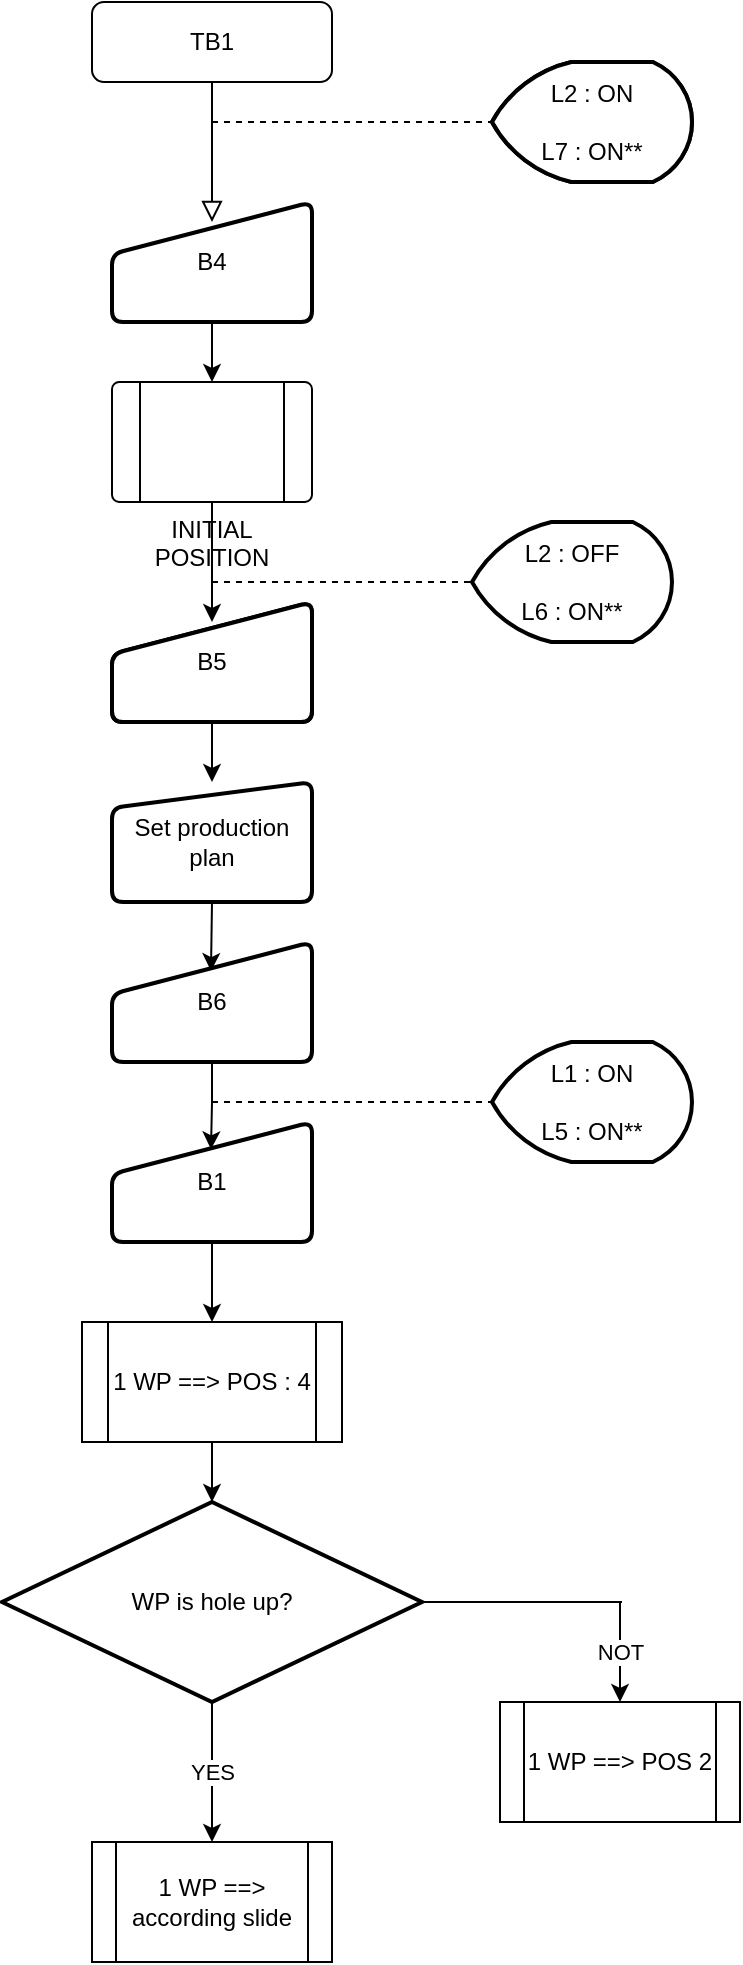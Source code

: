 <mxfile version="13.8.0" type="github">
  <diagram id="C5RBs43oDa-KdzZeNtuy" name="Page-1">
    <mxGraphModel dx="914" dy="527" grid="1" gridSize="10" guides="1" tooltips="1" connect="1" arrows="1" fold="1" page="1" pageScale="1" pageWidth="827" pageHeight="1169" math="0" shadow="0">
      <root>
        <mxCell id="WIyWlLk6GJQsqaUBKTNV-0" />
        <mxCell id="WIyWlLk6GJQsqaUBKTNV-1" parent="WIyWlLk6GJQsqaUBKTNV-0" />
        <mxCell id="WIyWlLk6GJQsqaUBKTNV-2" value="" style="rounded=0;html=1;jettySize=auto;orthogonalLoop=1;fontSize=11;endArrow=block;endFill=0;endSize=8;strokeWidth=1;shadow=0;labelBackgroundColor=none;edgeStyle=orthogonalEdgeStyle;" parent="WIyWlLk6GJQsqaUBKTNV-1" source="WIyWlLk6GJQsqaUBKTNV-3" edge="1">
          <mxGeometry relative="1" as="geometry">
            <mxPoint x="145" y="120" as="targetPoint" />
          </mxGeometry>
        </mxCell>
        <mxCell id="WIyWlLk6GJQsqaUBKTNV-3" value="&lt;div&gt;TB1&lt;/div&gt;" style="rounded=1;whiteSpace=wrap;html=1;fontSize=12;glass=0;strokeWidth=1;shadow=0;" parent="WIyWlLk6GJQsqaUBKTNV-1" vertex="1">
          <mxGeometry x="85" y="10" width="120" height="40" as="geometry" />
        </mxCell>
        <mxCell id="CpjmRmd7Cp1uGwbVTGAP-3" value="" style="endArrow=none;dashed=1;html=1;" edge="1" parent="WIyWlLk6GJQsqaUBKTNV-1">
          <mxGeometry width="50" height="50" relative="1" as="geometry">
            <mxPoint x="145" y="70" as="sourcePoint" />
            <mxPoint x="285" y="70" as="targetPoint" />
          </mxGeometry>
        </mxCell>
        <mxCell id="CpjmRmd7Cp1uGwbVTGAP-4" value="&lt;div&gt;L2 : ON&lt;/div&gt;&lt;div&gt;&lt;br&gt;&lt;/div&gt;&lt;div&gt;L7 : ON&lt;br&gt;&lt;/div&gt;" style="strokeWidth=2;html=1;shape=mxgraph.flowchart.display;whiteSpace=wrap;" vertex="1" parent="WIyWlLk6GJQsqaUBKTNV-1">
          <mxGeometry x="285" y="40" width="100" height="60" as="geometry" />
        </mxCell>
        <mxCell id="CpjmRmd7Cp1uGwbVTGAP-5" value="B4" style="html=1;strokeWidth=2;shape=manualInput;whiteSpace=wrap;rounded=1;size=26;arcSize=11;" vertex="1" parent="WIyWlLk6GJQsqaUBKTNV-1">
          <mxGeometry x="95" y="110" width="100" height="60" as="geometry" />
        </mxCell>
        <mxCell id="CpjmRmd7Cp1uGwbVTGAP-6" value="" style="endArrow=classic;html=1;exitX=0.5;exitY=1;exitDx=0;exitDy=0;" edge="1" parent="WIyWlLk6GJQsqaUBKTNV-1" source="CpjmRmd7Cp1uGwbVTGAP-5">
          <mxGeometry width="50" height="50" relative="1" as="geometry">
            <mxPoint x="265" y="300" as="sourcePoint" />
            <mxPoint x="145" y="200" as="targetPoint" />
          </mxGeometry>
        </mxCell>
        <mxCell id="CpjmRmd7Cp1uGwbVTGAP-7" value="INITIAL POSITION" style="verticalLabelPosition=bottom;verticalAlign=top;html=1;shape=process;whiteSpace=wrap;rounded=1;size=0.14;arcSize=6;" vertex="1" parent="WIyWlLk6GJQsqaUBKTNV-1">
          <mxGeometry x="95" y="200" width="100" height="60" as="geometry" />
        </mxCell>
        <mxCell id="CpjmRmd7Cp1uGwbVTGAP-8" value="" style="endArrow=classic;html=1;exitX=0.5;exitY=1;exitDx=0;exitDy=0;" edge="1" parent="WIyWlLk6GJQsqaUBKTNV-1" source="CpjmRmd7Cp1uGwbVTGAP-7">
          <mxGeometry width="50" height="50" relative="1" as="geometry">
            <mxPoint x="265" y="300" as="sourcePoint" />
            <mxPoint x="145" y="320" as="targetPoint" />
          </mxGeometry>
        </mxCell>
        <mxCell id="CpjmRmd7Cp1uGwbVTGAP-9" value="&lt;div&gt;L2 : ON&lt;/div&gt;&lt;div&gt;&lt;br&gt;&lt;/div&gt;&lt;div&gt;L7 : ON**&lt;br&gt;&lt;/div&gt;" style="strokeWidth=2;html=1;shape=mxgraph.flowchart.display;whiteSpace=wrap;" vertex="1" parent="WIyWlLk6GJQsqaUBKTNV-1">
          <mxGeometry x="285" y="40" width="100" height="60" as="geometry" />
        </mxCell>
        <mxCell id="CpjmRmd7Cp1uGwbVTGAP-10" value="&lt;div&gt;L2 : OFF&lt;/div&gt;&lt;div&gt;&lt;br&gt;&lt;/div&gt;&lt;div&gt;L6 : ON**&lt;br&gt;&lt;/div&gt;" style="strokeWidth=2;html=1;shape=mxgraph.flowchart.display;whiteSpace=wrap;" vertex="1" parent="WIyWlLk6GJQsqaUBKTNV-1">
          <mxGeometry x="275" y="270" width="100" height="60" as="geometry" />
        </mxCell>
        <mxCell id="CpjmRmd7Cp1uGwbVTGAP-11" value="" style="endArrow=none;dashed=1;html=1;entryX=0;entryY=0.5;entryDx=0;entryDy=0;entryPerimeter=0;" edge="1" parent="WIyWlLk6GJQsqaUBKTNV-1" target="CpjmRmd7Cp1uGwbVTGAP-10">
          <mxGeometry width="50" height="50" relative="1" as="geometry">
            <mxPoint x="145" y="300" as="sourcePoint" />
            <mxPoint x="235" y="290" as="targetPoint" />
          </mxGeometry>
        </mxCell>
        <mxCell id="CpjmRmd7Cp1uGwbVTGAP-13" value="B5" style="html=1;strokeWidth=2;shape=manualInput;whiteSpace=wrap;rounded=1;size=26;arcSize=11;" vertex="1" parent="WIyWlLk6GJQsqaUBKTNV-1">
          <mxGeometry x="95" y="310" width="100" height="60" as="geometry" />
        </mxCell>
        <mxCell id="CpjmRmd7Cp1uGwbVTGAP-19" style="edgeStyle=orthogonalEdgeStyle;rounded=0;orthogonalLoop=1;jettySize=auto;html=1;exitX=0.5;exitY=1;exitDx=0;exitDy=0;entryX=0.495;entryY=0.242;entryDx=0;entryDy=0;entryPerimeter=0;" edge="1" parent="WIyWlLk6GJQsqaUBKTNV-1" source="CpjmRmd7Cp1uGwbVTGAP-14" target="CpjmRmd7Cp1uGwbVTGAP-17">
          <mxGeometry relative="1" as="geometry" />
        </mxCell>
        <mxCell id="CpjmRmd7Cp1uGwbVTGAP-14" value="Set production plan" style="html=1;strokeWidth=2;shape=manualInput;whiteSpace=wrap;rounded=1;size=13;arcSize=11;" vertex="1" parent="WIyWlLk6GJQsqaUBKTNV-1">
          <mxGeometry x="95" y="400" width="100" height="60" as="geometry" />
        </mxCell>
        <mxCell id="CpjmRmd7Cp1uGwbVTGAP-15" value="" style="endArrow=classic;html=1;exitX=0.5;exitY=1;exitDx=0;exitDy=0;entryX=0.5;entryY=0;entryDx=0;entryDy=0;" edge="1" parent="WIyWlLk6GJQsqaUBKTNV-1" source="CpjmRmd7Cp1uGwbVTGAP-13" target="CpjmRmd7Cp1uGwbVTGAP-14">
          <mxGeometry width="50" height="50" relative="1" as="geometry">
            <mxPoint x="265" y="300" as="sourcePoint" />
            <mxPoint x="315" y="250" as="targetPoint" />
          </mxGeometry>
        </mxCell>
        <mxCell id="CpjmRmd7Cp1uGwbVTGAP-16" value="B5" style="html=1;strokeWidth=2;shape=manualInput;whiteSpace=wrap;rounded=1;size=26;arcSize=11;" vertex="1" parent="WIyWlLk6GJQsqaUBKTNV-1">
          <mxGeometry x="95" y="310" width="100" height="60" as="geometry" />
        </mxCell>
        <mxCell id="CpjmRmd7Cp1uGwbVTGAP-23" style="edgeStyle=orthogonalEdgeStyle;rounded=0;orthogonalLoop=1;jettySize=auto;html=1;exitX=0.5;exitY=1;exitDx=0;exitDy=0;entryX=0.495;entryY=0.228;entryDx=0;entryDy=0;entryPerimeter=0;" edge="1" parent="WIyWlLk6GJQsqaUBKTNV-1" source="CpjmRmd7Cp1uGwbVTGAP-17" target="CpjmRmd7Cp1uGwbVTGAP-21">
          <mxGeometry relative="1" as="geometry" />
        </mxCell>
        <mxCell id="CpjmRmd7Cp1uGwbVTGAP-17" value="B6" style="html=1;strokeWidth=2;shape=manualInput;whiteSpace=wrap;rounded=1;size=26;arcSize=11;" vertex="1" parent="WIyWlLk6GJQsqaUBKTNV-1">
          <mxGeometry x="95" y="480" width="100" height="60" as="geometry" />
        </mxCell>
        <mxCell id="CpjmRmd7Cp1uGwbVTGAP-20" value="&lt;div&gt;L1 : ON&lt;br&gt;&lt;/div&gt;&lt;div&gt;&lt;br&gt;&lt;/div&gt;&lt;div&gt;L5 : ON**&lt;br&gt;&lt;/div&gt;" style="strokeWidth=2;html=1;shape=mxgraph.flowchart.display;whiteSpace=wrap;" vertex="1" parent="WIyWlLk6GJQsqaUBKTNV-1">
          <mxGeometry x="285" y="530" width="100" height="60" as="geometry" />
        </mxCell>
        <mxCell id="CpjmRmd7Cp1uGwbVTGAP-26" style="edgeStyle=orthogonalEdgeStyle;rounded=0;orthogonalLoop=1;jettySize=auto;html=1;exitX=0.5;exitY=1;exitDx=0;exitDy=0;entryX=0.5;entryY=0;entryDx=0;entryDy=0;" edge="1" parent="WIyWlLk6GJQsqaUBKTNV-1" source="CpjmRmd7Cp1uGwbVTGAP-21" target="CpjmRmd7Cp1uGwbVTGAP-25">
          <mxGeometry relative="1" as="geometry" />
        </mxCell>
        <mxCell id="CpjmRmd7Cp1uGwbVTGAP-21" value="B1" style="html=1;strokeWidth=2;shape=manualInput;whiteSpace=wrap;rounded=1;size=26;arcSize=11;" vertex="1" parent="WIyWlLk6GJQsqaUBKTNV-1">
          <mxGeometry x="95" y="570" width="100" height="60" as="geometry" />
        </mxCell>
        <mxCell id="CpjmRmd7Cp1uGwbVTGAP-24" value="" style="endArrow=none;dashed=1;html=1;entryX=0;entryY=0.5;entryDx=0;entryDy=0;entryPerimeter=0;" edge="1" parent="WIyWlLk6GJQsqaUBKTNV-1" target="CpjmRmd7Cp1uGwbVTGAP-20">
          <mxGeometry width="50" height="50" relative="1" as="geometry">
            <mxPoint x="145" y="560" as="sourcePoint" />
            <mxPoint x="315" y="450" as="targetPoint" />
          </mxGeometry>
        </mxCell>
        <mxCell id="CpjmRmd7Cp1uGwbVTGAP-41" style="edgeStyle=orthogonalEdgeStyle;rounded=0;orthogonalLoop=1;jettySize=auto;html=1;exitX=0.5;exitY=1;exitDx=0;exitDy=0;" edge="1" parent="WIyWlLk6GJQsqaUBKTNV-1" source="CpjmRmd7Cp1uGwbVTGAP-25" target="CpjmRmd7Cp1uGwbVTGAP-40">
          <mxGeometry relative="1" as="geometry" />
        </mxCell>
        <mxCell id="CpjmRmd7Cp1uGwbVTGAP-25" value="1 WP ==&amp;gt; POS : 4" style="shape=process;whiteSpace=wrap;html=1;backgroundOutline=1;" vertex="1" parent="WIyWlLk6GJQsqaUBKTNV-1">
          <mxGeometry x="80" y="670" width="130" height="60" as="geometry" />
        </mxCell>
        <mxCell id="CpjmRmd7Cp1uGwbVTGAP-40" value="WP is hole up?" style="strokeWidth=2;html=1;shape=mxgraph.flowchart.decision;whiteSpace=wrap;" vertex="1" parent="WIyWlLk6GJQsqaUBKTNV-1">
          <mxGeometry x="40" y="760" width="210" height="100" as="geometry" />
        </mxCell>
        <mxCell id="CpjmRmd7Cp1uGwbVTGAP-43" value="1 WP ==&amp;gt; POS 2" style="shape=process;whiteSpace=wrap;html=1;backgroundOutline=1;" vertex="1" parent="WIyWlLk6GJQsqaUBKTNV-1">
          <mxGeometry x="289" y="860" width="120" height="60" as="geometry" />
        </mxCell>
        <mxCell id="CpjmRmd7Cp1uGwbVTGAP-44" value="" style="endArrow=classic;html=1;entryX=0.5;entryY=0;entryDx=0;entryDy=0;" edge="1" parent="WIyWlLk6GJQsqaUBKTNV-1" target="CpjmRmd7Cp1uGwbVTGAP-43">
          <mxGeometry relative="1" as="geometry">
            <mxPoint x="349" y="810" as="sourcePoint" />
            <mxPoint x="254" y="950" as="targetPoint" />
          </mxGeometry>
        </mxCell>
        <mxCell id="CpjmRmd7Cp1uGwbVTGAP-45" value="NOT" style="edgeLabel;resizable=0;html=1;align=center;verticalAlign=middle;" connectable="0" vertex="1" parent="CpjmRmd7Cp1uGwbVTGAP-44">
          <mxGeometry relative="1" as="geometry" />
        </mxCell>
        <mxCell id="CpjmRmd7Cp1uGwbVTGAP-46" value="" style="endArrow=none;html=1;exitX=1;exitY=0.5;exitDx=0;exitDy=0;exitPerimeter=0;" edge="1" parent="WIyWlLk6GJQsqaUBKTNV-1" source="CpjmRmd7Cp1uGwbVTGAP-40">
          <mxGeometry width="50" height="50" relative="1" as="geometry">
            <mxPoint x="170" y="980" as="sourcePoint" />
            <mxPoint x="350" y="810" as="targetPoint" />
          </mxGeometry>
        </mxCell>
        <mxCell id="CpjmRmd7Cp1uGwbVTGAP-47" value="" style="endArrow=classic;html=1;exitX=0.5;exitY=1;exitDx=0;exitDy=0;exitPerimeter=0;" edge="1" parent="WIyWlLk6GJQsqaUBKTNV-1" source="CpjmRmd7Cp1uGwbVTGAP-40">
          <mxGeometry relative="1" as="geometry">
            <mxPoint x="110" y="980" as="sourcePoint" />
            <mxPoint x="145" y="930" as="targetPoint" />
          </mxGeometry>
        </mxCell>
        <mxCell id="CpjmRmd7Cp1uGwbVTGAP-48" value="YES" style="edgeLabel;resizable=0;html=1;align=center;verticalAlign=middle;" connectable="0" vertex="1" parent="CpjmRmd7Cp1uGwbVTGAP-47">
          <mxGeometry relative="1" as="geometry" />
        </mxCell>
        <mxCell id="CpjmRmd7Cp1uGwbVTGAP-50" value="1 WP ==&amp;gt; according slide" style="shape=process;whiteSpace=wrap;html=1;backgroundOutline=1;" vertex="1" parent="WIyWlLk6GJQsqaUBKTNV-1">
          <mxGeometry x="85" y="930" width="120" height="60" as="geometry" />
        </mxCell>
      </root>
    </mxGraphModel>
  </diagram>
</mxfile>
